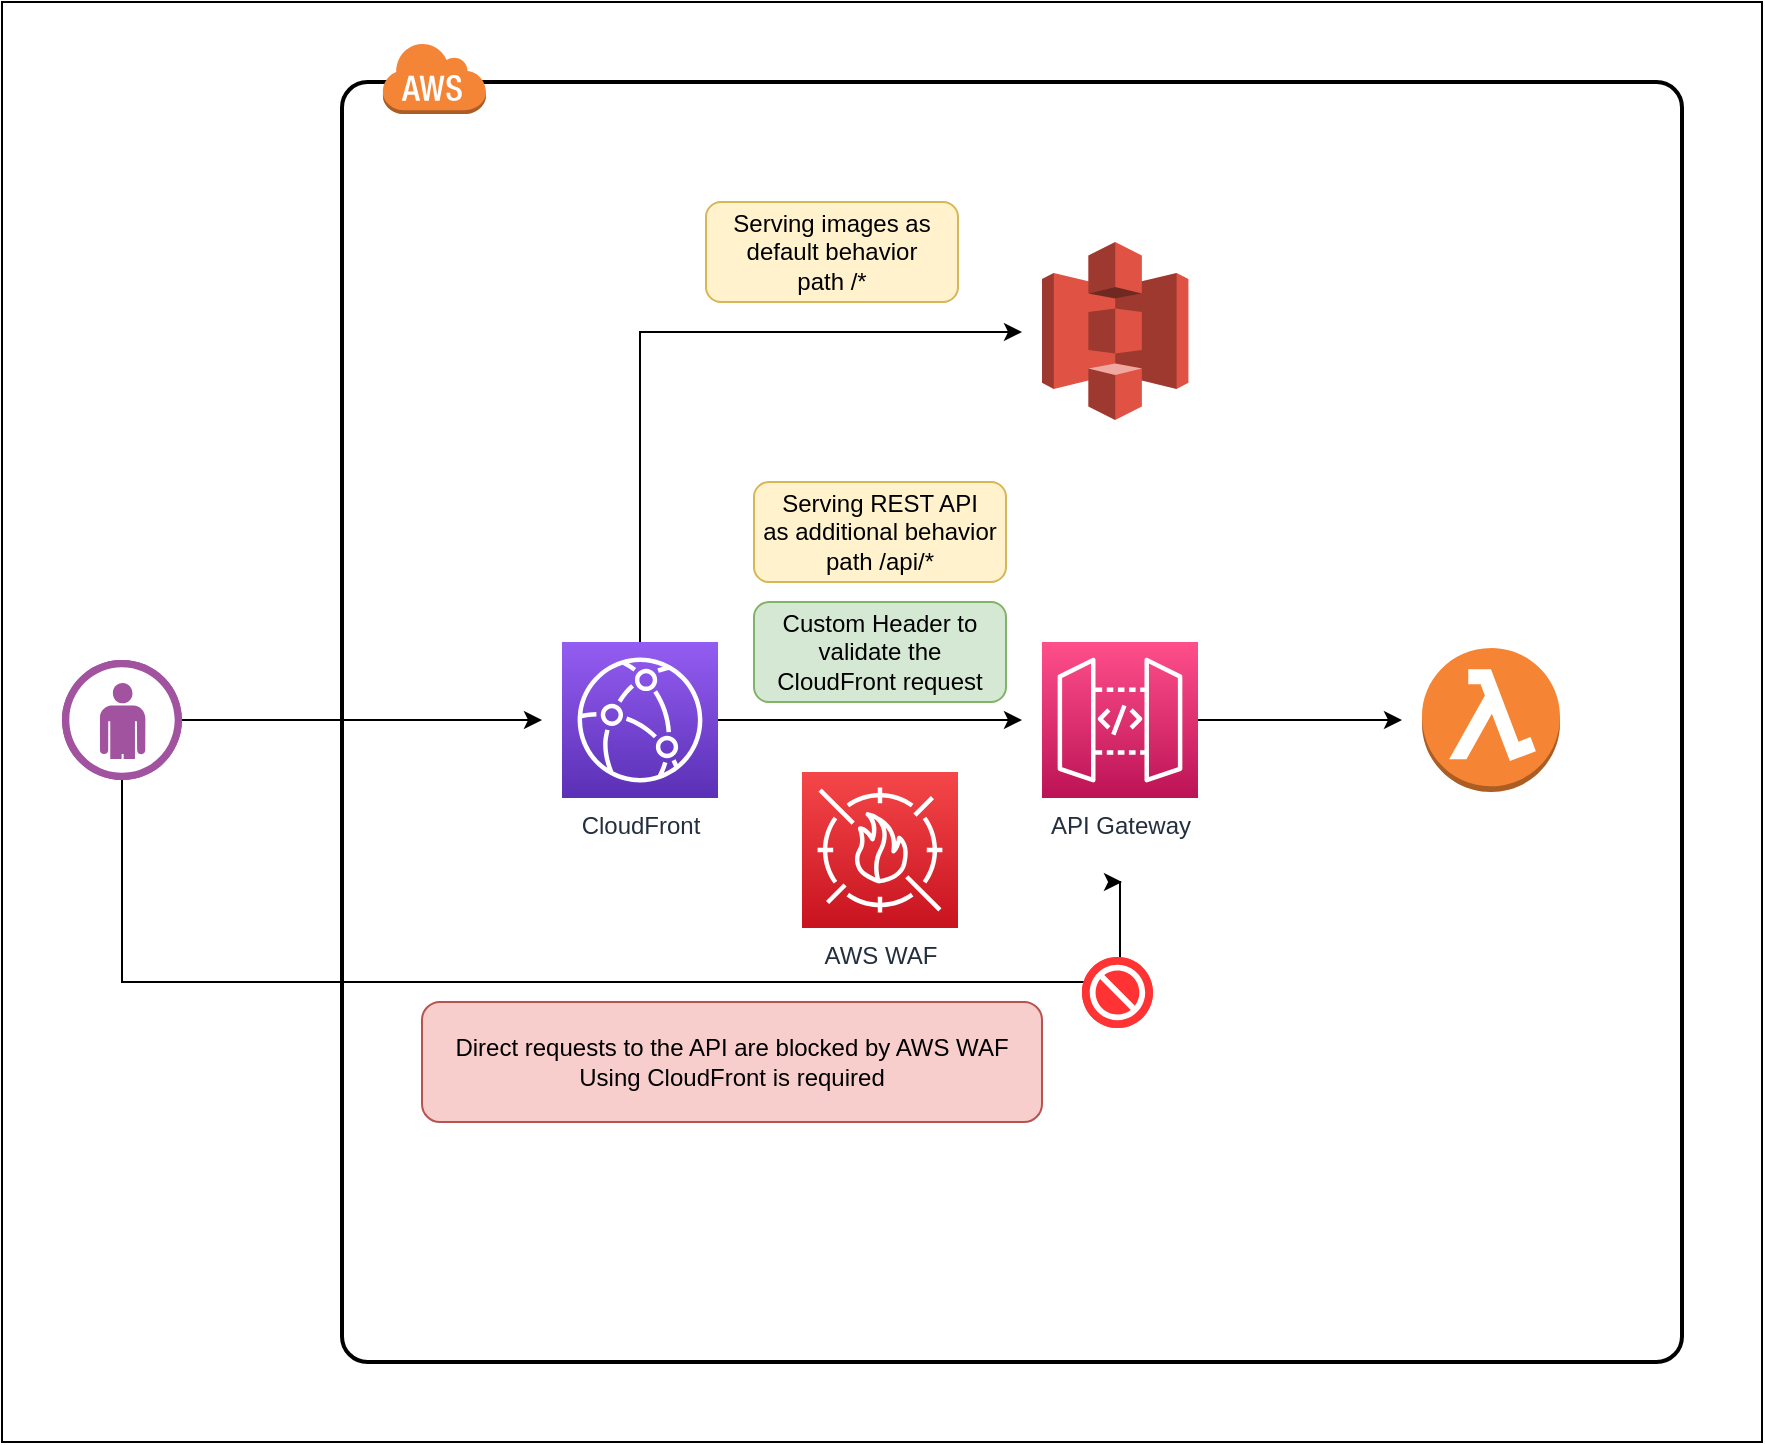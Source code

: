 <mxfile version="20.8.16" type="device"><diagram name="Page-1" id="TK6ULVOeTBqFyW9T7rNT"><mxGraphModel dx="2693" dy="1734" grid="1" gridSize="10" guides="1" tooltips="1" connect="1" arrows="1" fold="1" page="1" pageScale="1" pageWidth="827" pageHeight="1169" math="0" shadow="0"><root><mxCell id="0"/><mxCell id="1" parent="0"/><mxCell id="7Jqy2I_k1jnRPnCJRP2Y-29" value="" style="rounded=0;whiteSpace=wrap;html=1;fontFamily=Helvetica;fontSize=12;" vertex="1" parent="1"><mxGeometry x="-80" y="200" width="880" height="720" as="geometry"/></mxCell><mxCell id="7Jqy2I_k1jnRPnCJRP2Y-3" value="" style="rounded=1;arcSize=2;dashed=0;fillColor=none;gradientColor=none;strokeWidth=2;" vertex="1" parent="1"><mxGeometry x="90" y="240" width="670" height="640" as="geometry"/></mxCell><mxCell id="7Jqy2I_k1jnRPnCJRP2Y-4" value="" style="dashed=0;html=1;shape=mxgraph.aws3.cloud;fillColor=#F58536;gradientColor=none;dashed=0;" vertex="1" parent="1"><mxGeometry x="110" y="220" width="52" height="36" as="geometry"/></mxCell><mxCell id="7Jqy2I_k1jnRPnCJRP2Y-12" style="edgeStyle=orthogonalEdgeStyle;rounded=0;orthogonalLoop=1;jettySize=auto;html=1;" edge="1" parent="1" source="7Jqy2I_k1jnRPnCJRP2Y-8"><mxGeometry relative="1" as="geometry"><mxPoint x="190" y="559" as="targetPoint"/></mxGeometry></mxCell><mxCell id="7Jqy2I_k1jnRPnCJRP2Y-14" style="edgeStyle=orthogonalEdgeStyle;rounded=0;orthogonalLoop=1;jettySize=auto;html=1;" edge="1" parent="1" source="7Jqy2I_k1jnRPnCJRP2Y-8"><mxGeometry relative="1" as="geometry"><mxPoint x="480" y="640" as="targetPoint"/><Array as="points"><mxPoint x="-20" y="690"/><mxPoint x="479" y="690"/></Array></mxGeometry></mxCell><mxCell id="7Jqy2I_k1jnRPnCJRP2Y-8" value="" style="verticalLabelPosition=bottom;sketch=0;html=1;fillColor=#A153A0;strokeColor=#ffffff;verticalAlign=top;align=center;points=[[0,0.5,0],[0.125,0.25,0],[0.25,0,0],[0.5,0,0],[0.75,0,0],[0.875,0.25,0],[1,0.5,0],[0.875,0.75,0],[0.75,1,0],[0.5,1,0],[0.125,0.75,0]];pointerEvents=1;shape=mxgraph.cisco_safe.compositeIcon;bgIcon=ellipse;resIcon=mxgraph.cisco_safe.design.user;" vertex="1" parent="1"><mxGeometry x="-50" y="529" width="60" height="60" as="geometry"/></mxCell><mxCell id="7Jqy2I_k1jnRPnCJRP2Y-11" style="edgeStyle=orthogonalEdgeStyle;rounded=0;orthogonalLoop=1;jettySize=auto;html=1;" edge="1" parent="1" source="7Jqy2I_k1jnRPnCJRP2Y-9"><mxGeometry relative="1" as="geometry"><mxPoint x="430" y="559" as="targetPoint"/></mxGeometry></mxCell><mxCell id="7Jqy2I_k1jnRPnCJRP2Y-26" style="edgeStyle=orthogonalEdgeStyle;rounded=0;orthogonalLoop=1;jettySize=auto;html=1;fontFamily=Helvetica;fontSize=12;fontColor=default;" edge="1" parent="1" source="7Jqy2I_k1jnRPnCJRP2Y-9"><mxGeometry relative="1" as="geometry"><mxPoint x="430" y="365" as="targetPoint"/><Array as="points"><mxPoint x="239" y="365"/></Array></mxGeometry></mxCell><mxCell id="7Jqy2I_k1jnRPnCJRP2Y-9" value="CloudFront" style="sketch=0;points=[[0,0,0],[0.25,0,0],[0.5,0,0],[0.75,0,0],[1,0,0],[0,1,0],[0.25,1,0],[0.5,1,0],[0.75,1,0],[1,1,0],[0,0.25,0],[0,0.5,0],[0,0.75,0],[1,0.25,0],[1,0.5,0],[1,0.75,0]];outlineConnect=0;fontColor=#232F3E;gradientColor=#945DF2;gradientDirection=north;fillColor=#5A30B5;strokeColor=#ffffff;dashed=0;verticalLabelPosition=bottom;verticalAlign=top;align=center;html=1;fontSize=12;fontStyle=0;aspect=fixed;shape=mxgraph.aws4.resourceIcon;resIcon=mxgraph.aws4.cloudfront;" vertex="1" parent="1"><mxGeometry x="200" y="520" width="78" height="78" as="geometry"/></mxCell><mxCell id="7Jqy2I_k1jnRPnCJRP2Y-24" style="edgeStyle=orthogonalEdgeStyle;rounded=0;orthogonalLoop=1;jettySize=auto;html=1;fontFamily=Helvetica;fontSize=12;fontColor=default;" edge="1" parent="1" source="7Jqy2I_k1jnRPnCJRP2Y-10"><mxGeometry relative="1" as="geometry"><mxPoint x="620" y="559" as="targetPoint"/></mxGeometry></mxCell><mxCell id="7Jqy2I_k1jnRPnCJRP2Y-10" value="API Gateway" style="sketch=0;points=[[0,0,0],[0.25,0,0],[0.5,0,0],[0.75,0,0],[1,0,0],[0,1,0],[0.25,1,0],[0.5,1,0],[0.75,1,0],[1,1,0],[0,0.25,0],[0,0.5,0],[0,0.75,0],[1,0.25,0],[1,0.5,0],[1,0.75,0]];outlineConnect=0;fontColor=#232F3E;gradientColor=#FF4F8B;gradientDirection=north;fillColor=#BC1356;strokeColor=#ffffff;dashed=0;verticalLabelPosition=bottom;verticalAlign=top;align=center;html=1;fontSize=12;fontStyle=0;aspect=fixed;shape=mxgraph.aws4.resourceIcon;resIcon=mxgraph.aws4.api_gateway;" vertex="1" parent="1"><mxGeometry x="440" y="520" width="78" height="78" as="geometry"/></mxCell><mxCell id="7Jqy2I_k1jnRPnCJRP2Y-15" value="Custom Header to validate the CloudFront request" style="rounded=1;whiteSpace=wrap;html=1;strokeColor=#82b366;fillColor=#d5e8d4;" vertex="1" parent="1"><mxGeometry x="296" y="500" width="126" height="50" as="geometry"/></mxCell><mxCell id="7Jqy2I_k1jnRPnCJRP2Y-17" value="" style="fillColor=#FF3333;verticalLabelPosition=bottom;sketch=0;html=1;strokeColor=#ffffff;verticalAlign=top;align=center;points=[[0.145,0.145,0],[0.5,0,0],[0.855,0.145,0],[1,0.5,0],[0.855,0.855,0],[0.5,1,0],[0.145,0.855,0],[0,0.5,0]];pointerEvents=1;shape=mxgraph.cisco_safe.compositeIcon;bgIcon=ellipse;resIcon=mxgraph.cisco_safe.capability.block;" vertex="1" parent="1"><mxGeometry x="460" y="677.5" width="35.5" height="35.5" as="geometry"/></mxCell><mxCell id="7Jqy2I_k1jnRPnCJRP2Y-21" value="Direct requests to the API are blocked by AWS WAF&lt;br&gt;Using CloudFront is required" style="rounded=1;whiteSpace=wrap;html=1;strokeColor=#b85450;fillColor=#f8cecc;" vertex="1" parent="1"><mxGeometry x="130" y="700" width="310" height="60" as="geometry"/></mxCell><mxCell id="7Jqy2I_k1jnRPnCJRP2Y-22" value="" style="outlineConnect=0;dashed=0;verticalLabelPosition=bottom;verticalAlign=top;align=center;html=1;shape=mxgraph.aws3.lambda_function;fillColor=#F58534;gradientColor=none;rounded=1;strokeColor=#b85450;fontFamily=Helvetica;fontSize=12;fontColor=default;" vertex="1" parent="1"><mxGeometry x="630" y="523" width="69" height="72" as="geometry"/></mxCell><mxCell id="7Jqy2I_k1jnRPnCJRP2Y-23" value="AWS WAF" style="sketch=0;points=[[0,0,0],[0.25,0,0],[0.5,0,0],[0.75,0,0],[1,0,0],[0,1,0],[0.25,1,0],[0.5,1,0],[0.75,1,0],[1,1,0],[0,0.25,0],[0,0.5,0],[0,0.75,0],[1,0.25,0],[1,0.5,0],[1,0.75,0]];outlineConnect=0;fontColor=#232F3E;gradientColor=#F54749;gradientDirection=north;fillColor=#C7131F;strokeColor=#ffffff;dashed=0;verticalLabelPosition=bottom;verticalAlign=top;align=center;html=1;fontSize=12;fontStyle=0;aspect=fixed;shape=mxgraph.aws4.resourceIcon;resIcon=mxgraph.aws4.waf;rounded=1;fontFamily=Helvetica;" vertex="1" parent="1"><mxGeometry x="320" y="585" width="78" height="78" as="geometry"/></mxCell><mxCell id="7Jqy2I_k1jnRPnCJRP2Y-25" value="" style="outlineConnect=0;dashed=0;verticalLabelPosition=bottom;verticalAlign=top;align=center;html=1;shape=mxgraph.aws3.s3;fillColor=#E05243;gradientColor=none;rounded=1;strokeColor=#b85450;fontFamily=Helvetica;fontSize=12;fontColor=default;" vertex="1" parent="1"><mxGeometry x="440" y="320" width="73.21" height="89" as="geometry"/></mxCell><mxCell id="7Jqy2I_k1jnRPnCJRP2Y-27" value="Serving images as default behavior&lt;br&gt;path /*" style="rounded=1;whiteSpace=wrap;html=1;strokeColor=#d6b656;fillColor=#fff2cc;" vertex="1" parent="1"><mxGeometry x="272" y="300" width="126" height="50" as="geometry"/></mxCell><mxCell id="7Jqy2I_k1jnRPnCJRP2Y-28" value="Serving REST API&lt;br&gt;as additional behavior&lt;br&gt;path /api/*" style="rounded=1;whiteSpace=wrap;html=1;strokeColor=#d6b656;fillColor=#fff2cc;" vertex="1" parent="1"><mxGeometry x="296" y="440" width="126" height="50" as="geometry"/></mxCell></root></mxGraphModel></diagram></mxfile>